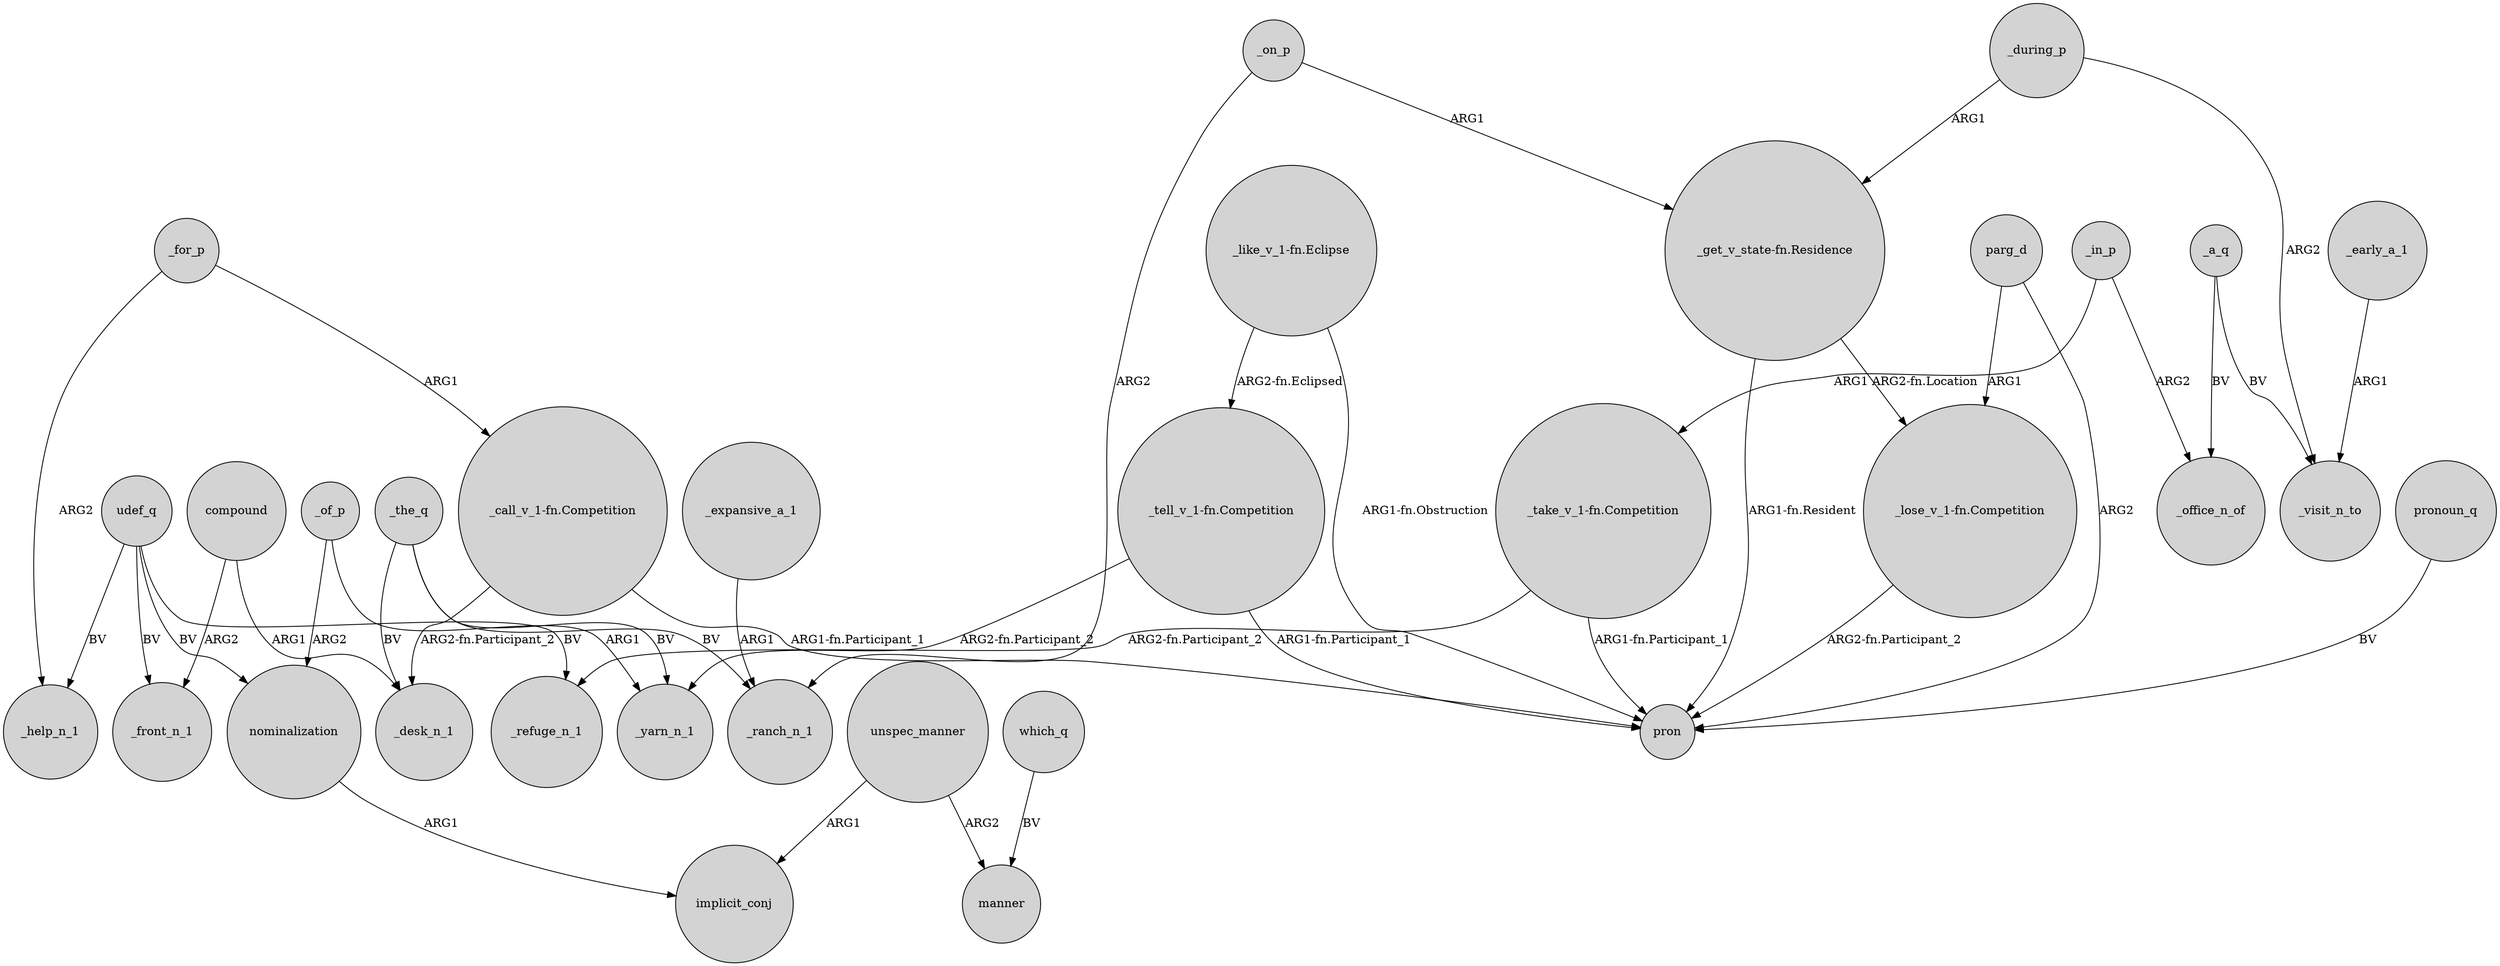 digraph {
	node [shape=circle style=filled]
	"_like_v_1-fn.Eclipse" -> pron [label="ARG1-fn.Obstruction"]
	"_call_v_1-fn.Competition" -> _desk_n_1 [label="ARG2-fn.Participant_2"]
	_for_p -> _help_n_1 [label=ARG2]
	unspec_manner -> manner [label=ARG2]
	_in_p -> _office_n_of [label=ARG2]
	udef_q -> _front_n_1 [label=BV]
	_in_p -> "_take_v_1-fn.Competition" [label=ARG1]
	nominalization -> implicit_conj [label=ARG1]
	_during_p -> "_get_v_state-fn.Residence" [label=ARG1]
	_early_a_1 -> _visit_n_to [label=ARG1]
	_a_q -> _office_n_of [label=BV]
	"_call_v_1-fn.Competition" -> pron [label="ARG1-fn.Participant_1"]
	"_take_v_1-fn.Competition" -> _refuge_n_1 [label="ARG2-fn.Participant_2"]
	compound -> _front_n_1 [label=ARG2]
	parg_d -> pron [label=ARG2]
	unspec_manner -> implicit_conj [label=ARG1]
	udef_q -> nominalization [label=BV]
	_during_p -> _visit_n_to [label=ARG2]
	udef_q -> _help_n_1 [label=BV]
	udef_q -> _refuge_n_1 [label=BV]
	_for_p -> "_call_v_1-fn.Competition" [label=ARG1]
	_a_q -> _visit_n_to [label=BV]
	_of_p -> nominalization [label=ARG2]
	pronoun_q -> pron [label=BV]
	"_get_v_state-fn.Residence" -> "_lose_v_1-fn.Competition" [label="ARG2-fn.Location"]
	"_get_v_state-fn.Residence" -> pron [label="ARG1-fn.Resident"]
	_expansive_a_1 -> _ranch_n_1 [label=ARG1]
	compound -> _desk_n_1 [label=ARG1]
	"_like_v_1-fn.Eclipse" -> "_tell_v_1-fn.Competition" [label="ARG2-fn.Eclipsed"]
	_on_p -> "_get_v_state-fn.Residence" [label=ARG1]
	"_tell_v_1-fn.Competition" -> _yarn_n_1 [label="ARG2-fn.Participant_2"]
	_on_p -> _ranch_n_1 [label=ARG2]
	parg_d -> "_lose_v_1-fn.Competition" [label=ARG1]
	"_take_v_1-fn.Competition" -> pron [label="ARG1-fn.Participant_1"]
	"_tell_v_1-fn.Competition" -> pron [label="ARG1-fn.Participant_1"]
	which_q -> manner [label=BV]
	_of_p -> _yarn_n_1 [label=ARG1]
	_the_q -> _yarn_n_1 [label=BV]
	_the_q -> _ranch_n_1 [label=BV]
	_the_q -> _desk_n_1 [label=BV]
	"_lose_v_1-fn.Competition" -> pron [label="ARG2-fn.Participant_2"]
}

